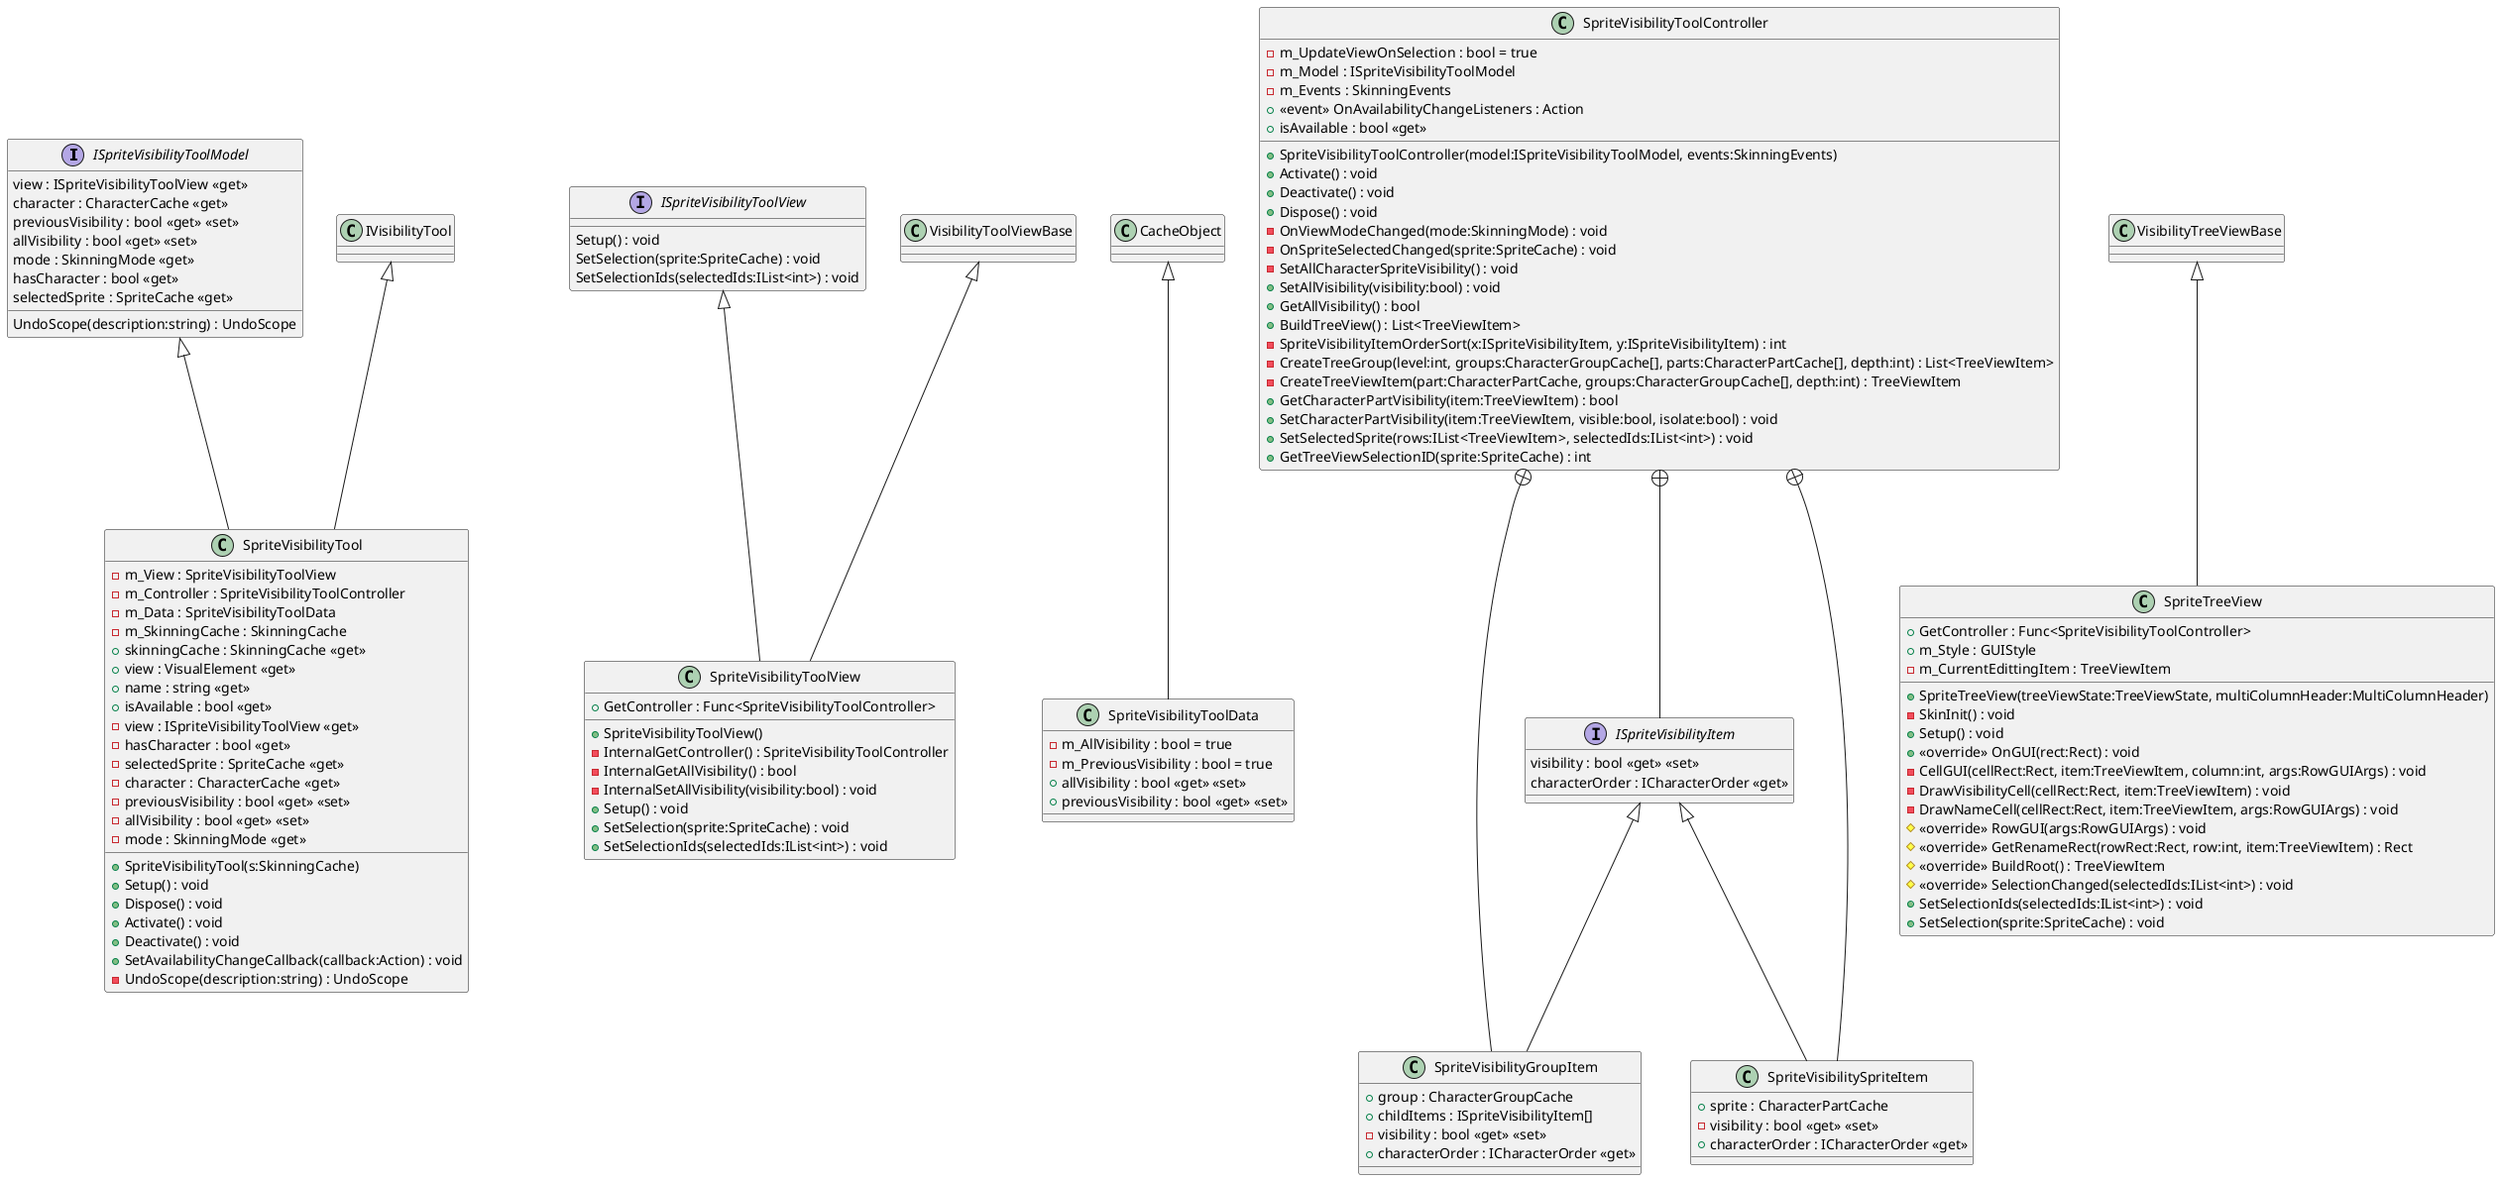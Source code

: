 @startuml
interface ISpriteVisibilityToolModel {
    view : ISpriteVisibilityToolView <<get>>
    character : CharacterCache <<get>>
    previousVisibility : bool <<get>> <<set>>
    allVisibility : bool <<get>> <<set>>
    mode : SkinningMode <<get>>
    hasCharacter : bool <<get>>
    UndoScope(description:string) : UndoScope
    selectedSprite : SpriteCache <<get>>
}
interface ISpriteVisibilityToolView {
    Setup() : void
    SetSelection(sprite:SpriteCache) : void
    SetSelectionIds(selectedIds:IList<int>) : void
}
class SpriteVisibilityToolData {
    - m_AllVisibility : bool = true
    - m_PreviousVisibility : bool = true
    + allVisibility : bool <<get>> <<set>>
    + previousVisibility : bool <<get>> <<set>>
}
class SpriteVisibilityToolController {
    - m_UpdateViewOnSelection : bool = true
    - m_Model : ISpriteVisibilityToolModel
    - m_Events : SkinningEvents
    +  <<event>> OnAvailabilityChangeListeners : Action 
    + SpriteVisibilityToolController(model:ISpriteVisibilityToolModel, events:SkinningEvents)
    + Activate() : void
    + Deactivate() : void
    + Dispose() : void
    - OnViewModeChanged(mode:SkinningMode) : void
    - OnSpriteSelectedChanged(sprite:SpriteCache) : void
    + isAvailable : bool <<get>>
    - SetAllCharacterSpriteVisibility() : void
    + SetAllVisibility(visibility:bool) : void
    + GetAllVisibility() : bool
    + BuildTreeView() : List<TreeViewItem>
    - SpriteVisibilityItemOrderSort(x:ISpriteVisibilityItem, y:ISpriteVisibilityItem) : int
    - CreateTreeGroup(level:int, groups:CharacterGroupCache[], parts:CharacterPartCache[], depth:int) : List<TreeViewItem>
    - CreateTreeViewItem(part:CharacterPartCache, groups:CharacterGroupCache[], depth:int) : TreeViewItem
    + GetCharacterPartVisibility(item:TreeViewItem) : bool
    + SetCharacterPartVisibility(item:TreeViewItem, visible:bool, isolate:bool) : void
    + SetSelectedSprite(rows:IList<TreeViewItem>, selectedIds:IList<int>) : void
    + GetTreeViewSelectionID(sprite:SpriteCache) : int
}
class SpriteVisibilityTool {
    - m_View : SpriteVisibilityToolView
    - m_Controller : SpriteVisibilityToolController
    - m_Data : SpriteVisibilityToolData
    - m_SkinningCache : SkinningCache
    + skinningCache : SkinningCache <<get>>
    + SpriteVisibilityTool(s:SkinningCache)
    + Setup() : void
    + Dispose() : void
    + view : VisualElement <<get>>
    + name : string <<get>>
    + Activate() : void
    + Deactivate() : void
    + isAvailable : bool <<get>>
    + SetAvailabilityChangeCallback(callback:Action) : void
    - view : ISpriteVisibilityToolView <<get>>
    - hasCharacter : bool <<get>>
    - selectedSprite : SpriteCache <<get>>
    - character : CharacterCache <<get>>
    - previousVisibility : bool <<get>> <<set>>
    - allVisibility : bool <<get>> <<set>>
    - mode : SkinningMode <<get>>
    - UndoScope(description:string) : UndoScope
}
class SpriteVisibilityToolView {
    + GetController : Func<SpriteVisibilityToolController>
    + SpriteVisibilityToolView()
    - InternalGetController() : SpriteVisibilityToolController
    - InternalGetAllVisibility() : bool
    - InternalSetAllVisibility(visibility:bool) : void
    + Setup() : void
    + SetSelection(sprite:SpriteCache) : void
    + SetSelectionIds(selectedIds:IList<int>) : void
}
class SpriteTreeView {
    + GetController : Func<SpriteVisibilityToolController>
    + m_Style : GUIStyle
    - m_CurrentEdittingItem : TreeViewItem
    + SpriteTreeView(treeViewState:TreeViewState, multiColumnHeader:MultiColumnHeader)
    - SkinInit() : void
    + Setup() : void
    + <<override>> OnGUI(rect:Rect) : void
    - CellGUI(cellRect:Rect, item:TreeViewItem, column:int, args:RowGUIArgs) : void
    - DrawVisibilityCell(cellRect:Rect, item:TreeViewItem) : void
    - DrawNameCell(cellRect:Rect, item:TreeViewItem, args:RowGUIArgs) : void
    # <<override>> RowGUI(args:RowGUIArgs) : void
    # <<override>> GetRenameRect(rowRect:Rect, row:int, item:TreeViewItem) : Rect
    # <<override>> BuildRoot() : TreeViewItem
    # <<override>> SelectionChanged(selectedIds:IList<int>) : void
    + SetSelectionIds(selectedIds:IList<int>) : void
    + SetSelection(sprite:SpriteCache) : void
}
interface ISpriteVisibilityItem {
    visibility : bool <<get>> <<set>>
    characterOrder : ICharacterOrder <<get>>
}
class SpriteVisibilityGroupItem {
    + group : CharacterGroupCache
    + childItems : ISpriteVisibilityItem[]
    - visibility : bool <<get>> <<set>>
    + characterOrder : ICharacterOrder <<get>>
}
class SpriteVisibilitySpriteItem {
    + sprite : CharacterPartCache
    - visibility : bool <<get>> <<set>>
    + characterOrder : ICharacterOrder <<get>>
}
CacheObject <|-- SpriteVisibilityToolData
IVisibilityTool <|-- SpriteVisibilityTool
ISpriteVisibilityToolModel <|-- SpriteVisibilityTool
VisibilityToolViewBase <|-- SpriteVisibilityToolView
ISpriteVisibilityToolView <|-- SpriteVisibilityToolView
VisibilityTreeViewBase <|-- SpriteTreeView
SpriteVisibilityToolController +-- ISpriteVisibilityItem
SpriteVisibilityToolController +-- SpriteVisibilityGroupItem
ISpriteVisibilityItem <|-- SpriteVisibilityGroupItem
SpriteVisibilityToolController +-- SpriteVisibilitySpriteItem
ISpriteVisibilityItem <|-- SpriteVisibilitySpriteItem
@enduml
